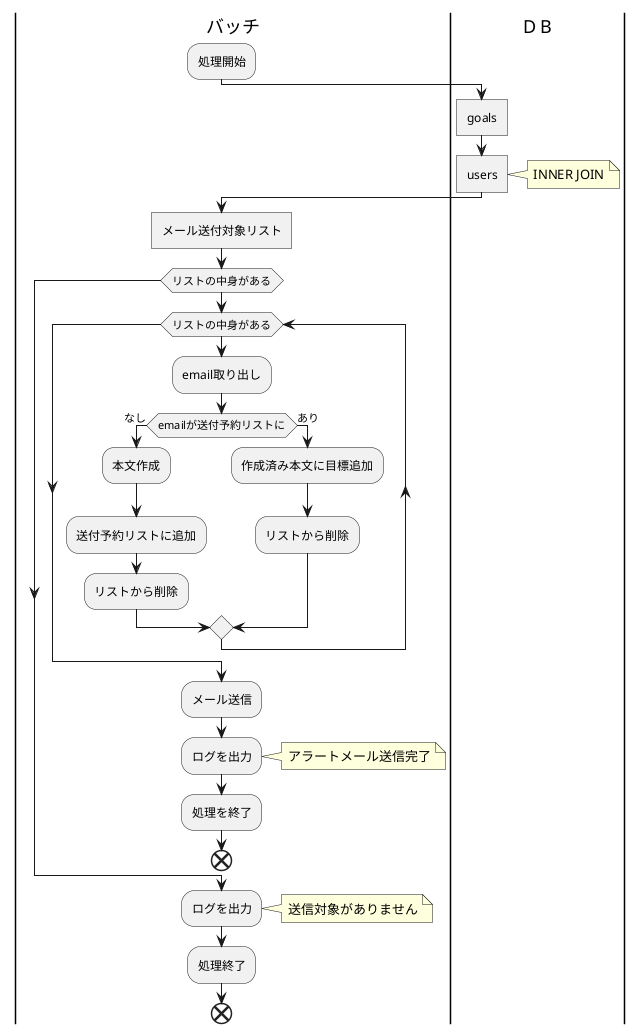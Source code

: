 @startuml
|バッチ|
:処理開始;
|D B|
:goals]
:users]
note right
INNER JOIN
endnote
|バッチ|
:メール送付対象リスト]
while (リストの中身がある)
    while (リストの中身がある)
        :email取り出し;
        if (emailが送付予約リストに) then (なし)
            :本文作成;
            :送付予約リストに追加;
            :リストから削除;
        else (あり)
            :作成済み本文に目標追加;
            :リストから削除;
        endif
    endwhile
    :メール送信;
    :ログを出力;
    note right
    アラートメール送信完了
    endnote 
    :処理を終了;
    end
endwhile
:ログを出力;
note right
送信対象がありません
endnote 
:処理終了;
end

@enduml